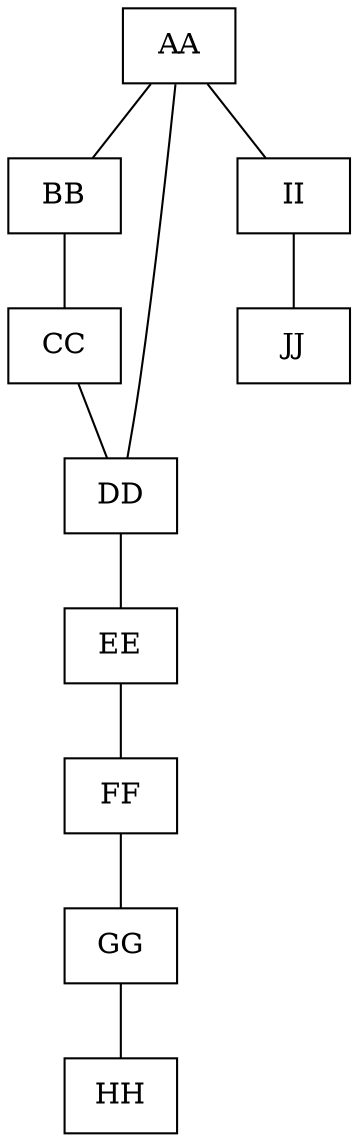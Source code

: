 graph G {
AA [label=AA,shape=box]
BB [label=BB,shape=box]
CC [label=CC,shape=box]
DD [label=DD,shape=box]
EE [label=EE,shape=box]
FF [label=FF,shape=box]
GG [label=GG,shape=box]
HH [label=HH,shape=box]
II [label=II,shape=box]
JJ [label=JJ,shape=box]
AA -- DD;
AA -- II;
AA -- BB;
BB -- CC;
CC -- DD;
DD -- EE;
EE -- FF;
FF -- GG;
GG -- HH;
II -- JJ;
}
